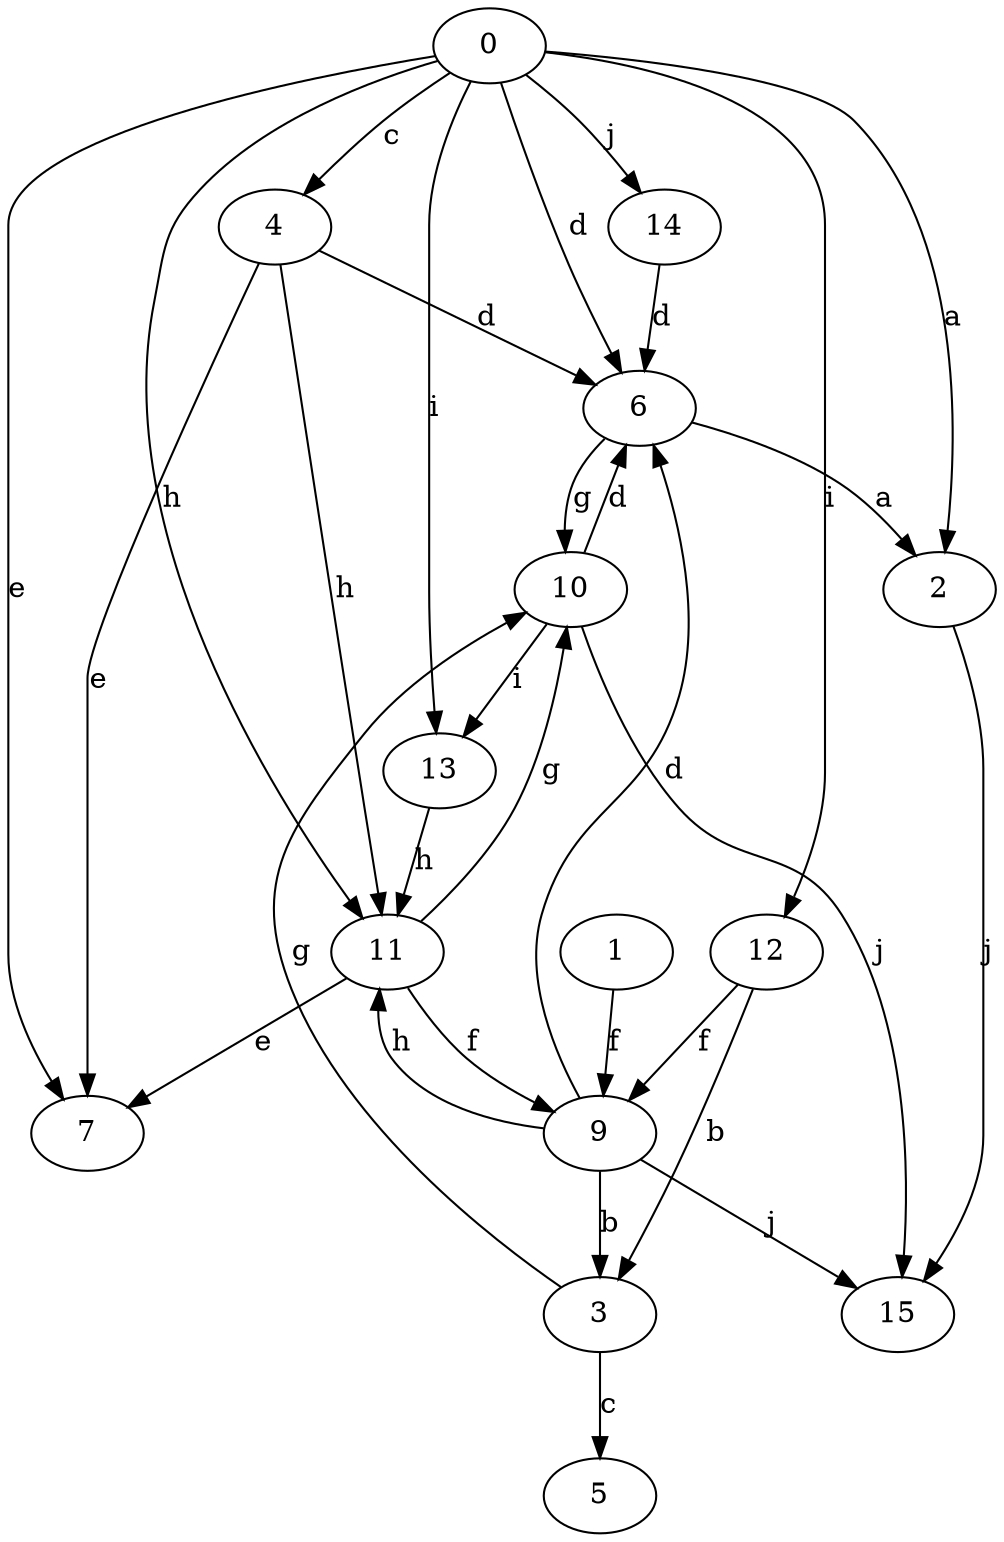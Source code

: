 strict digraph  {
0;
1;
2;
3;
4;
5;
6;
7;
9;
10;
11;
12;
13;
14;
15;
0 -> 2  [label=a];
0 -> 4  [label=c];
0 -> 6  [label=d];
0 -> 7  [label=e];
0 -> 11  [label=h];
0 -> 12  [label=i];
0 -> 13  [label=i];
0 -> 14  [label=j];
1 -> 9  [label=f];
2 -> 15  [label=j];
3 -> 5  [label=c];
3 -> 10  [label=g];
4 -> 6  [label=d];
4 -> 7  [label=e];
4 -> 11  [label=h];
6 -> 2  [label=a];
6 -> 10  [label=g];
9 -> 3  [label=b];
9 -> 6  [label=d];
9 -> 11  [label=h];
9 -> 15  [label=j];
10 -> 6  [label=d];
10 -> 13  [label=i];
10 -> 15  [label=j];
11 -> 7  [label=e];
11 -> 9  [label=f];
11 -> 10  [label=g];
12 -> 3  [label=b];
12 -> 9  [label=f];
13 -> 11  [label=h];
14 -> 6  [label=d];
}
